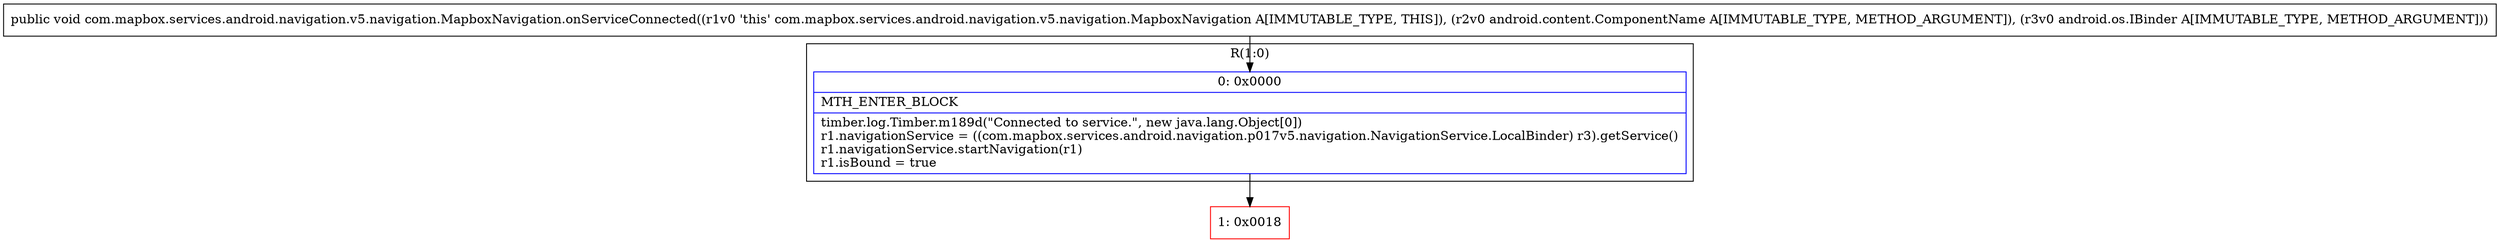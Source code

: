 digraph "CFG forcom.mapbox.services.android.navigation.v5.navigation.MapboxNavigation.onServiceConnected(Landroid\/content\/ComponentName;Landroid\/os\/IBinder;)V" {
subgraph cluster_Region_1376742139 {
label = "R(1:0)";
node [shape=record,color=blue];
Node_0 [shape=record,label="{0\:\ 0x0000|MTH_ENTER_BLOCK\l|timber.log.Timber.m189d(\"Connected to service.\", new java.lang.Object[0])\lr1.navigationService = ((com.mapbox.services.android.navigation.p017v5.navigation.NavigationService.LocalBinder) r3).getService()\lr1.navigationService.startNavigation(r1)\lr1.isBound = true\l}"];
}
Node_1 [shape=record,color=red,label="{1\:\ 0x0018}"];
MethodNode[shape=record,label="{public void com.mapbox.services.android.navigation.v5.navigation.MapboxNavigation.onServiceConnected((r1v0 'this' com.mapbox.services.android.navigation.v5.navigation.MapboxNavigation A[IMMUTABLE_TYPE, THIS]), (r2v0 android.content.ComponentName A[IMMUTABLE_TYPE, METHOD_ARGUMENT]), (r3v0 android.os.IBinder A[IMMUTABLE_TYPE, METHOD_ARGUMENT])) }"];
MethodNode -> Node_0;
Node_0 -> Node_1;
}

